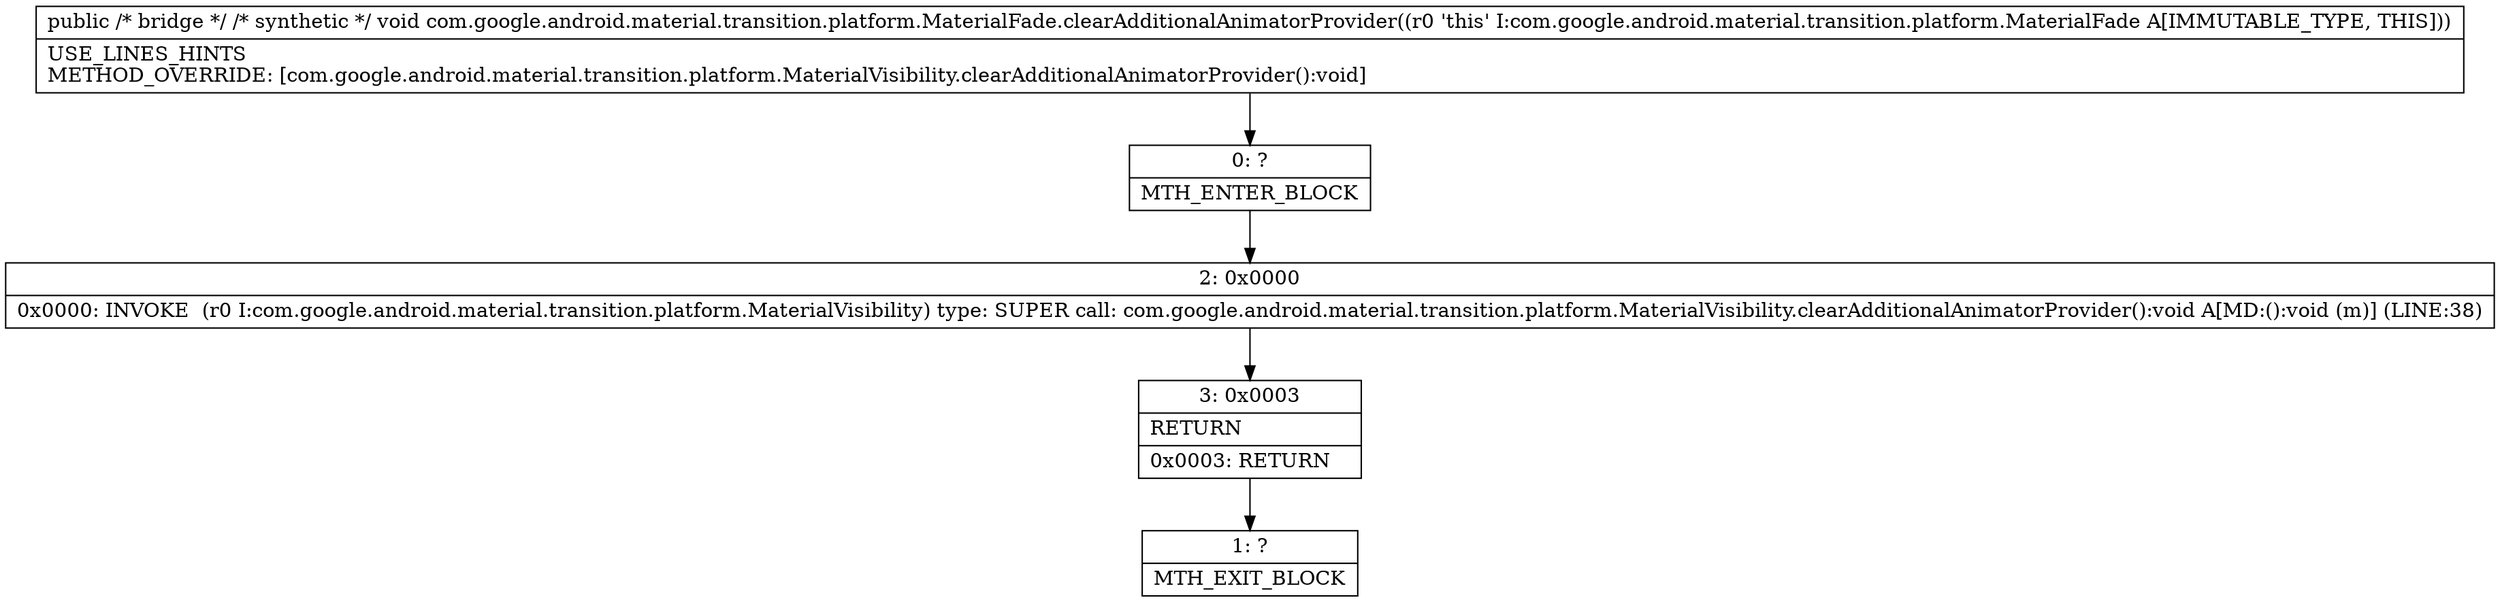 digraph "CFG forcom.google.android.material.transition.platform.MaterialFade.clearAdditionalAnimatorProvider()V" {
Node_0 [shape=record,label="{0\:\ ?|MTH_ENTER_BLOCK\l}"];
Node_2 [shape=record,label="{2\:\ 0x0000|0x0000: INVOKE  (r0 I:com.google.android.material.transition.platform.MaterialVisibility) type: SUPER call: com.google.android.material.transition.platform.MaterialVisibility.clearAdditionalAnimatorProvider():void A[MD:():void (m)] (LINE:38)\l}"];
Node_3 [shape=record,label="{3\:\ 0x0003|RETURN\l|0x0003: RETURN   \l}"];
Node_1 [shape=record,label="{1\:\ ?|MTH_EXIT_BLOCK\l}"];
MethodNode[shape=record,label="{public \/* bridge *\/ \/* synthetic *\/ void com.google.android.material.transition.platform.MaterialFade.clearAdditionalAnimatorProvider((r0 'this' I:com.google.android.material.transition.platform.MaterialFade A[IMMUTABLE_TYPE, THIS]))  | USE_LINES_HINTS\lMETHOD_OVERRIDE: [com.google.android.material.transition.platform.MaterialVisibility.clearAdditionalAnimatorProvider():void]\l}"];
MethodNode -> Node_0;Node_0 -> Node_2;
Node_2 -> Node_3;
Node_3 -> Node_1;
}

